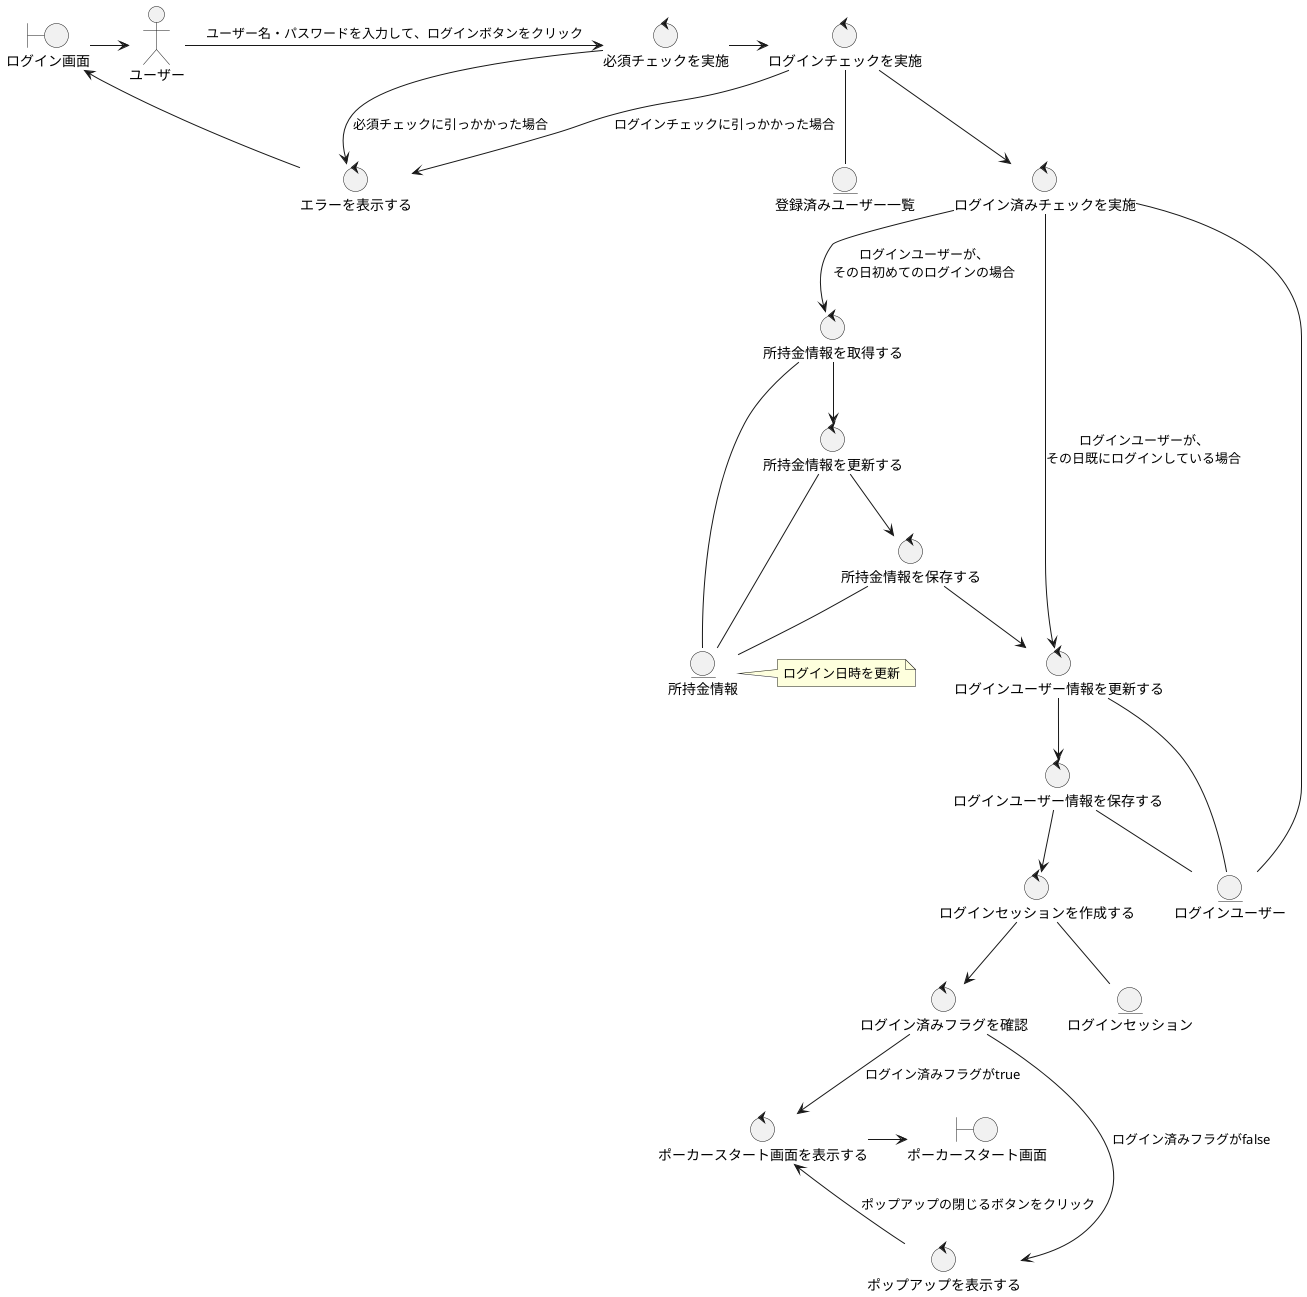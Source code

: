 @startuml

actor ユーザー

boundary ログイン画面
boundary ポーカースタート画面
control 必須チェックを実施
control ログインチェックを実施
control ログインセッションを作成する
control ポーカースタート画面を表示する
control ログインユーザー情報を更新する
control ログインセッションを作成する
control ログインユーザー情報を保存する
control 所持金情報を取得する
control 所持金情報を更新する
control 所持金情報を保存する
control ログイン済みチェックを実施
control エラーを表示する
control ポップアップを表示する
control ログイン済みフラグを確認
entity 登録済みユーザー一覧
entity ログインユーザー
entity ログインセッション
entity 所持金情報


'基本コース
ログイン画面 -right-> ユーザー
ユーザー -right-> 必須チェックを実施 : ユーザー名・パスワードを入力して、ログインボタンをクリック
必須チェックを実施 -right-> ログインチェックを実施
ログインチェックを実施 -down-> ログイン済みチェックを実施
ログイン済みチェックを実施 -down-> ログインユーザー情報を更新する : ログインユーザーが、\nその日既にログインしている場合
note right : ログイン日時を更新
ログインユーザー情報を更新する -down-> ログインユーザー情報を保存する
ログインユーザー情報を保存する -down-> ログインセッションを作成する
ログインセッションを作成する --> ログイン済みフラグを確認
ログイン済みフラグを確認 --> ポーカースタート画面を表示する : ログイン済みフラグがtrue
ポーカースタート画面を表示する -left-> ポーカースタート画面

ログインチェックを実施 -- 登録済みユーザー一覧
ログイン済みチェックを実施 -- ログインユーザー
ログインユーザー情報を更新する -- ログインユーザー
ログインユーザー情報を保存する -- ログインユーザー
ログインセッションを作成する -- ログインセッション

'代替コース
必須チェックを実施 -down-> エラーを表示する : 必須チェックに引っかかった場合
ログインチェックを実施 -down-> エラーを表示する : ログインチェックに引っかかった場合
エラーを表示する -up-> ログイン画面
ログイン済みチェックを実施 --> 所持金情報を取得する : ログインユーザーが、\nその日初めてのログインの場合
所持金情報を取得する --> 所持金情報を更新する
所持金情報を更新する --> 所持金情報を保存する
所持金情報を保存する --> ログインユーザー情報を更新する
ログイン済みフラグを確認 --> ポップアップを表示する : ログイン済みフラグがfalse
ポップアップを表示する -up-> ポーカースタート画面を表示する : ポップアップの閉じるボタンをクリック

所持金情報を取得する -- 所持金情報
所持金情報を更新する -- 所持金情報
所持金情報を保存する -- 所持金情報


@enduml